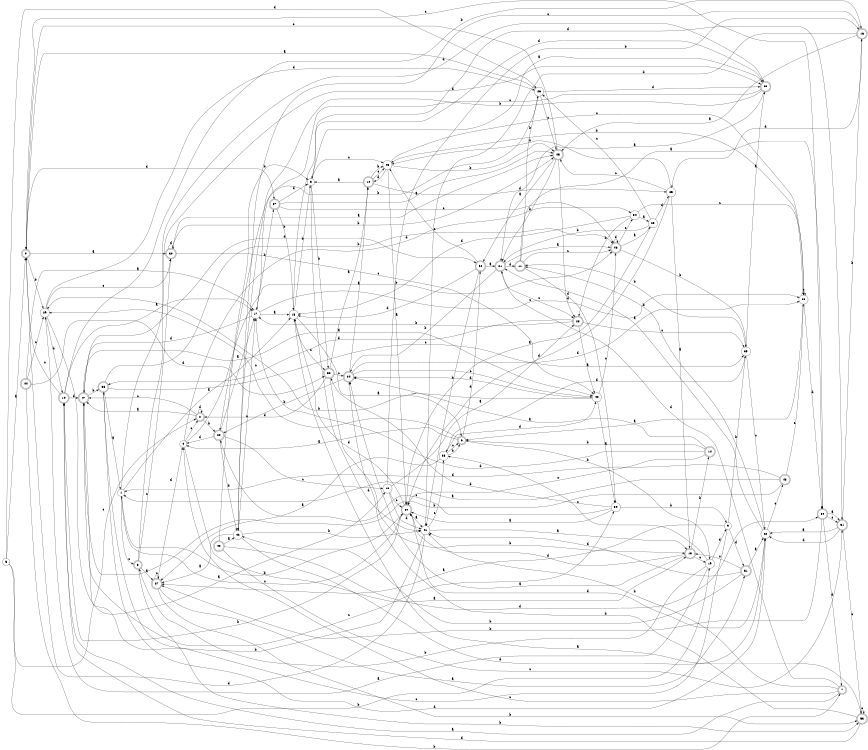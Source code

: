digraph n45_5 {
__start0 [label="" shape="none"];

rankdir=LR;
size="8,5";

s0 [style="rounded,filled", color="black", fillcolor="white" shape="doublecircle", label="0"];
s1 [style="filled", color="black", fillcolor="white" shape="circle", label="1"];
s2 [style="rounded,filled", color="black", fillcolor="white" shape="doublecircle", label="2"];
s3 [style="filled", color="black", fillcolor="white" shape="circle", label="3"];
s4 [style="filled", color="black", fillcolor="white" shape="circle", label="4"];
s5 [style="filled", color="black", fillcolor="white" shape="circle", label="5"];
s6 [style="rounded,filled", color="black", fillcolor="white" shape="doublecircle", label="6"];
s7 [style="rounded,filled", color="black", fillcolor="white" shape="doublecircle", label="7"];
s8 [style="rounded,filled", color="black", fillcolor="white" shape="doublecircle", label="8"];
s9 [style="filled", color="black", fillcolor="white" shape="circle", label="9"];
s10 [style="rounded,filled", color="black", fillcolor="white" shape="doublecircle", label="10"];
s11 [style="rounded,filled", color="black", fillcolor="white" shape="doublecircle", label="11"];
s12 [style="rounded,filled", color="black", fillcolor="white" shape="doublecircle", label="12"];
s13 [style="rounded,filled", color="black", fillcolor="white" shape="doublecircle", label="13"];
s14 [style="rounded,filled", color="black", fillcolor="white" shape="doublecircle", label="14"];
s15 [style="filled", color="black", fillcolor="white" shape="circle", label="15"];
s16 [style="rounded,filled", color="black", fillcolor="white" shape="doublecircle", label="16"];
s17 [style="filled", color="black", fillcolor="white" shape="circle", label="17"];
s18 [style="filled", color="black", fillcolor="white" shape="circle", label="18"];
s19 [style="filled", color="black", fillcolor="white" shape="circle", label="19"];
s20 [style="rounded,filled", color="black", fillcolor="white" shape="doublecircle", label="20"];
s21 [style="rounded,filled", color="black", fillcolor="white" shape="doublecircle", label="21"];
s22 [style="filled", color="black", fillcolor="white" shape="circle", label="22"];
s23 [style="filled", color="black", fillcolor="white" shape="circle", label="23"];
s24 [style="rounded,filled", color="black", fillcolor="white" shape="doublecircle", label="24"];
s25 [style="filled", color="black", fillcolor="white" shape="circle", label="25"];
s26 [style="filled", color="black", fillcolor="white" shape="circle", label="26"];
s27 [style="rounded,filled", color="black", fillcolor="white" shape="doublecircle", label="27"];
s28 [style="rounded,filled", color="black", fillcolor="white" shape="doublecircle", label="28"];
s29 [style="filled", color="black", fillcolor="white" shape="circle", label="29"];
s30 [style="rounded,filled", color="black", fillcolor="white" shape="doublecircle", label="30"];
s31 [style="rounded,filled", color="black", fillcolor="white" shape="doublecircle", label="31"];
s32 [style="rounded,filled", color="black", fillcolor="white" shape="doublecircle", label="32"];
s33 [style="filled", color="black", fillcolor="white" shape="circle", label="33"];
s34 [style="rounded,filled", color="black", fillcolor="white" shape="doublecircle", label="34"];
s35 [style="filled", color="black", fillcolor="white" shape="circle", label="35"];
s36 [style="rounded,filled", color="black", fillcolor="white" shape="doublecircle", label="36"];
s37 [style="rounded,filled", color="black", fillcolor="white" shape="doublecircle", label="37"];
s38 [style="filled", color="black", fillcolor="white" shape="circle", label="38"];
s39 [style="filled", color="black", fillcolor="white" shape="circle", label="39"];
s40 [style="filled", color="black", fillcolor="white" shape="circle", label="40"];
s41 [style="filled", color="black", fillcolor="white" shape="circle", label="41"];
s42 [style="filled", color="black", fillcolor="white" shape="circle", label="42"];
s43 [style="rounded,filled", color="black", fillcolor="white" shape="doublecircle", label="43"];
s44 [style="rounded,filled", color="black", fillcolor="white" shape="doublecircle", label="44"];
s45 [style="rounded,filled", color="black", fillcolor="white" shape="doublecircle", label="45"];
s46 [style="filled", color="black", fillcolor="white" shape="circle", label="46"];
s47 [style="rounded,filled", color="black", fillcolor="white" shape="doublecircle", label="47"];
s48 [style="rounded,filled", color="black", fillcolor="white" shape="doublecircle", label="48"];
s49 [style="rounded,filled", color="black", fillcolor="white" shape="doublecircle", label="49"];
s50 [style="rounded,filled", color="black", fillcolor="white" shape="doublecircle", label="50"];
s51 [style="rounded,filled", color="black", fillcolor="white" shape="doublecircle", label="51"];
s52 [style="rounded,filled", color="black", fillcolor="white" shape="doublecircle", label="52"];
s53 [style="rounded,filled", color="black", fillcolor="white" shape="doublecircle", label="53"];
s54 [style="filled", color="black", fillcolor="white" shape="circle", label="54"];
s55 [style="rounded,filled", color="black", fillcolor="white" shape="doublecircle", label="55"];
s0 -> s30 [label="a"];
s0 -> s29 [label="b"];
s0 -> s34 [label="c"];
s0 -> s37 [label="d"];
s1 -> s15 [label="a"];
s1 -> s50 [label="b"];
s1 -> s8 [label="c"];
s1 -> s55 [label="d"];
s2 -> s47 [label="a"];
s2 -> s20 [label="b"];
s2 -> s47 [label="c"];
s2 -> s2 [label="d"];
s3 -> s55 [label="a"];
s3 -> s32 [label="b"];
s3 -> s46 [label="c"];
s3 -> s41 [label="d"];
s4 -> s13 [label="a"];
s4 -> s48 [label="b"];
s4 -> s2 [label="c"];
s4 -> s54 [label="d"];
s5 -> s0 [label="a"];
s5 -> s19 [label="b"];
s5 -> s2 [label="c"];
s5 -> s26 [label="d"];
s6 -> s4 [label="a"];
s6 -> s19 [label="b"];
s6 -> s29 [label="c"];
s6 -> s52 [label="d"];
s7 -> s10 [label="a"];
s7 -> s41 [label="b"];
s7 -> s4 [label="c"];
s7 -> s21 [label="d"];
s8 -> s27 [label="a"];
s8 -> s53 [label="b"];
s8 -> s30 [label="c"];
s8 -> s55 [label="d"];
s9 -> s27 [label="a"];
s9 -> s35 [label="b"];
s9 -> s36 [label="c"];
s9 -> s51 [label="d"];
s10 -> s17 [label="a"];
s10 -> s16 [label="b"];
s10 -> s0 [label="c"];
s10 -> s47 [label="d"];
s11 -> s34 [label="a"];
s11 -> s26 [label="b"];
s11 -> s48 [label="c"];
s11 -> s39 [label="d"];
s12 -> s3 [label="a"];
s12 -> s46 [label="b"];
s12 -> s46 [label="c"];
s12 -> s25 [label="d"];
s13 -> s24 [label="a"];
s13 -> s14 [label="b"];
s13 -> s19 [label="c"];
s13 -> s50 [label="d"];
s14 -> s24 [label="a"];
s14 -> s6 [label="b"];
s14 -> s50 [label="c"];
s14 -> s17 [label="d"];
s15 -> s6 [label="a"];
s15 -> s3 [label="b"];
s15 -> s32 [label="c"];
s15 -> s31 [label="d"];
s16 -> s45 [label="a"];
s16 -> s41 [label="b"];
s16 -> s42 [label="c"];
s16 -> s25 [label="d"];
s17 -> s15 [label="a"];
s17 -> s37 [label="b"];
s17 -> s33 [label="c"];
s17 -> s47 [label="d"];
s18 -> s28 [label="a"];
s18 -> s16 [label="b"];
s18 -> s50 [label="c"];
s18 -> s41 [label="d"];
s19 -> s29 [label="a"];
s19 -> s8 [label="b"];
s19 -> s38 [label="c"];
s19 -> s9 [label="d"];
s20 -> s17 [label="a"];
s20 -> s42 [label="b"];
s20 -> s18 [label="c"];
s20 -> s4 [label="d"];
s21 -> s48 [label="a"];
s21 -> s24 [label="b"];
s21 -> s28 [label="c"];
s21 -> s11 [label="d"];
s22 -> s21 [label="a"];
s22 -> s11 [label="b"];
s22 -> s43 [label="c"];
s22 -> s50 [label="d"];
s23 -> s50 [label="a"];
s23 -> s21 [label="b"];
s23 -> s26 [label="c"];
s23 -> s25 [label="d"];
s24 -> s12 [label="a"];
s24 -> s20 [label="b"];
s24 -> s40 [label="c"];
s24 -> s33 [label="d"];
s25 -> s13 [label="a"];
s25 -> s46 [label="b"];
s25 -> s45 [label="c"];
s25 -> s50 [label="d"];
s26 -> s0 [label="a"];
s26 -> s20 [label="b"];
s26 -> s45 [label="c"];
s26 -> s55 [label="d"];
s27 -> s51 [label="a"];
s27 -> s53 [label="b"];
s27 -> s27 [label="c"];
s27 -> s4 [label="d"];
s28 -> s40 [label="a"];
s28 -> s17 [label="b"];
s28 -> s35 [label="c"];
s28 -> s36 [label="d"];
s29 -> s18 [label="a"];
s29 -> s10 [label="b"];
s29 -> s30 [label="c"];
s29 -> s26 [label="d"];
s30 -> s45 [label="a"];
s30 -> s45 [label="b"];
s30 -> s40 [label="c"];
s30 -> s30 [label="d"];
s31 -> s22 [label="a"];
s31 -> s16 [label="b"];
s31 -> s53 [label="c"];
s31 -> s22 [label="d"];
s32 -> s12 [label="a"];
s32 -> s13 [label="b"];
s32 -> s24 [label="c"];
s32 -> s2 [label="d"];
s33 -> s6 [label="a"];
s33 -> s46 [label="b"];
s33 -> s33 [label="c"];
s33 -> s34 [label="d"];
s34 -> s31 [label="a"];
s34 -> s27 [label="b"];
s34 -> s31 [label="c"];
s34 -> s7 [label="d"];
s35 -> s55 [label="a"];
s35 -> s11 [label="b"];
s35 -> s22 [label="c"];
s35 -> s38 [label="d"];
s36 -> s1 [label="a"];
s36 -> s48 [label="b"];
s36 -> s35 [label="c"];
s36 -> s22 [label="d"];
s37 -> s45 [label="a"];
s37 -> s15 [label="b"];
s37 -> s48 [label="c"];
s37 -> s3 [label="d"];
s38 -> s27 [label="a"];
s38 -> s6 [label="b"];
s38 -> s6 [label="c"];
s38 -> s40 [label="d"];
s39 -> s50 [label="a"];
s39 -> s9 [label="b"];
s39 -> s20 [label="c"];
s39 -> s32 [label="d"];
s40 -> s39 [label="a"];
s40 -> s29 [label="b"];
s40 -> s48 [label="c"];
s40 -> s24 [label="d"];
s41 -> s13 [label="a"];
s41 -> s47 [label="b"];
s41 -> s38 [label="c"];
s41 -> s0 [label="d"];
s42 -> s27 [label="a"];
s42 -> s41 [label="b"];
s42 -> s17 [label="c"];
s42 -> s22 [label="d"];
s43 -> s1 [label="a"];
s43 -> s47 [label="b"];
s43 -> s33 [label="c"];
s43 -> s1 [label="d"];
s44 -> s17 [label="a"];
s44 -> s7 [label="b"];
s44 -> s29 [label="c"];
s44 -> s32 [label="d"];
s45 -> s52 [label="a"];
s45 -> s21 [label="b"];
s45 -> s0 [label="c"];
s45 -> s28 [label="d"];
s46 -> s50 [label="a"];
s46 -> s45 [label="b"];
s46 -> s33 [label="c"];
s46 -> s12 [label="d"];
s47 -> s40 [label="a"];
s47 -> s36 [label="b"];
s47 -> s39 [label="c"];
s47 -> s52 [label="d"];
s48 -> s23 [label="a"];
s48 -> s35 [label="b"];
s48 -> s54 [label="c"];
s48 -> s48 [label="d"];
s49 -> s42 [label="a"];
s49 -> s3 [label="b"];
s49 -> s31 [label="c"];
s49 -> s34 [label="d"];
s50 -> s41 [label="a"];
s50 -> s10 [label="b"];
s50 -> s1 [label="c"];
s50 -> s15 [label="d"];
s51 -> s22 [label="a"];
s51 -> s42 [label="b"];
s51 -> s13 [label="c"];
s51 -> s41 [label="d"];
s52 -> s21 [label="a"];
s52 -> s41 [label="b"];
s52 -> s46 [label="c"];
s52 -> s15 [label="d"];
s53 -> s15 [label="a"];
s53 -> s24 [label="b"];
s53 -> s53 [label="c"];
s53 -> s10 [label="d"];
s54 -> s23 [label="a"];
s54 -> s28 [label="b"];
s54 -> s33 [label="c"];
s54 -> s15 [label="d"];
s55 -> s21 [label="a"];
s55 -> s42 [label="b"];
s55 -> s17 [label="c"];
s55 -> s3 [label="d"];

}
